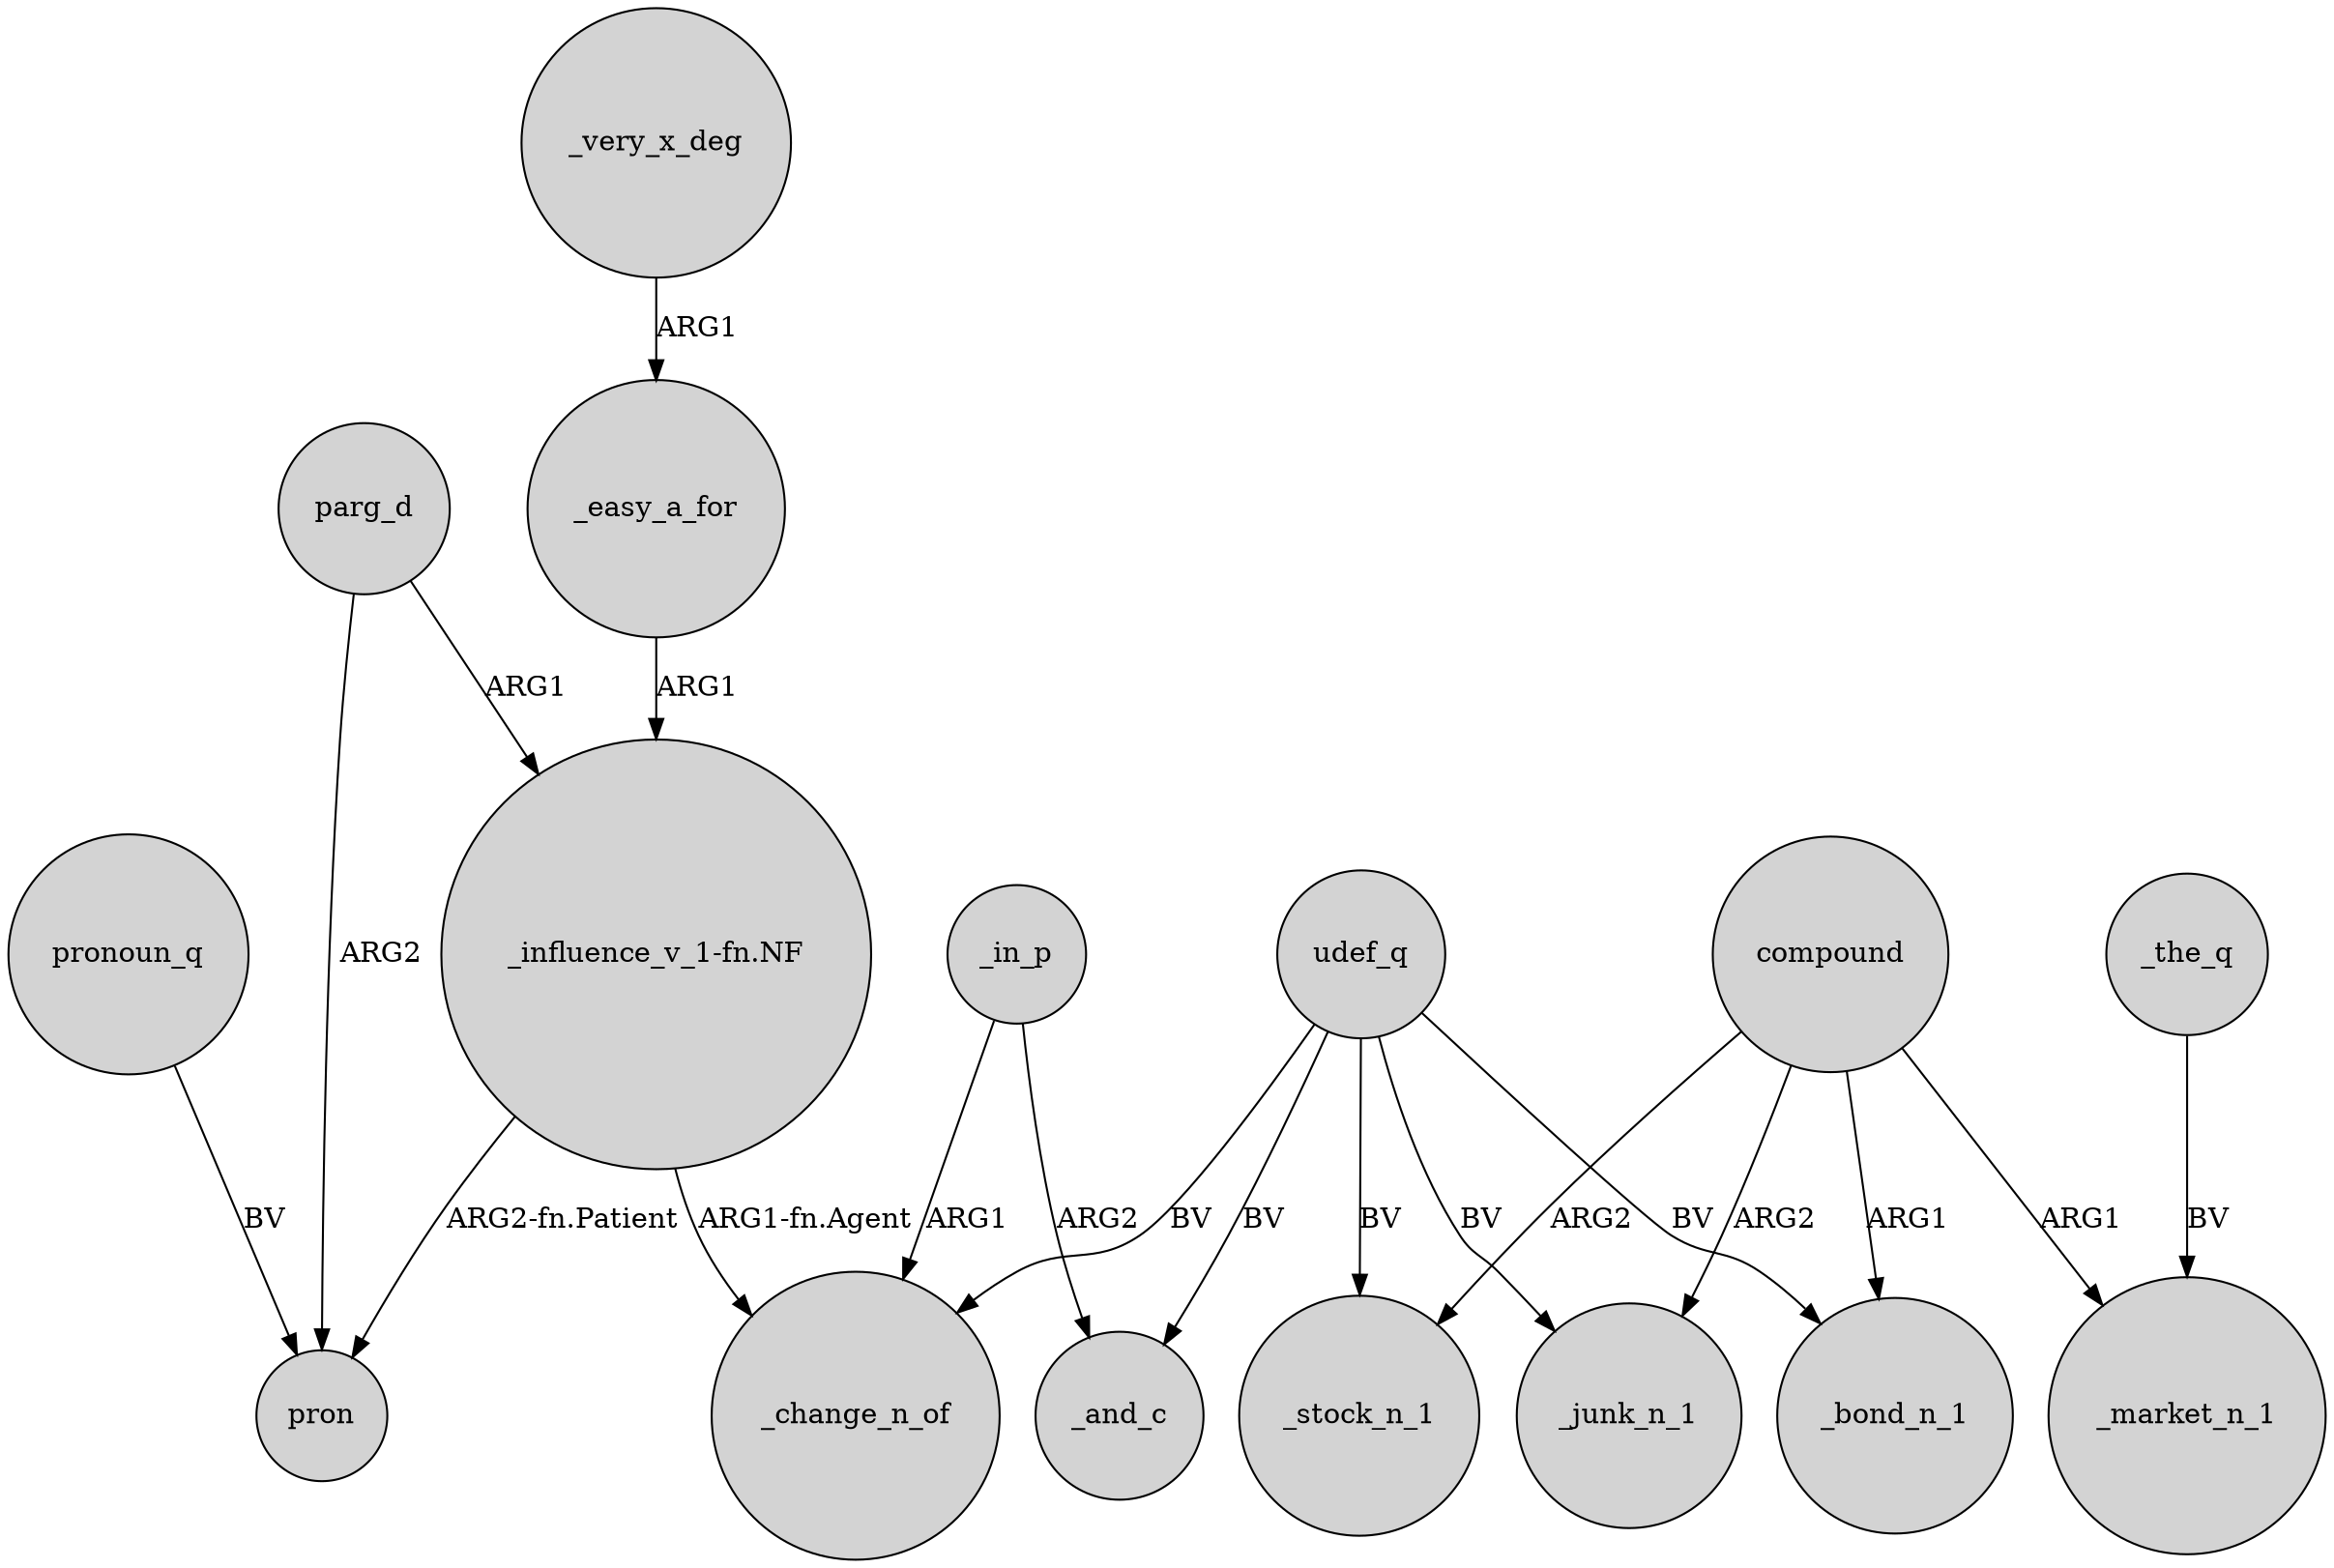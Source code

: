 digraph {
	node [shape=circle style=filled]
	"_influence_v_1-fn.NF" -> pron [label="ARG2-fn.Patient"]
	_very_x_deg -> _easy_a_for [label=ARG1]
	compound -> _bond_n_1 [label=ARG1]
	compound -> _junk_n_1 [label=ARG2]
	parg_d -> pron [label=ARG2]
	compound -> _stock_n_1 [label=ARG2]
	udef_q -> _junk_n_1 [label=BV]
	_in_p -> _change_n_of [label=ARG1]
	pronoun_q -> pron [label=BV]
	udef_q -> _bond_n_1 [label=BV]
	udef_q -> _change_n_of [label=BV]
	udef_q -> _stock_n_1 [label=BV]
	_easy_a_for -> "_influence_v_1-fn.NF" [label=ARG1]
	parg_d -> "_influence_v_1-fn.NF" [label=ARG1]
	compound -> _market_n_1 [label=ARG1]
	"_influence_v_1-fn.NF" -> _change_n_of [label="ARG1-fn.Agent"]
	_the_q -> _market_n_1 [label=BV]
	udef_q -> _and_c [label=BV]
	_in_p -> _and_c [label=ARG2]
}

